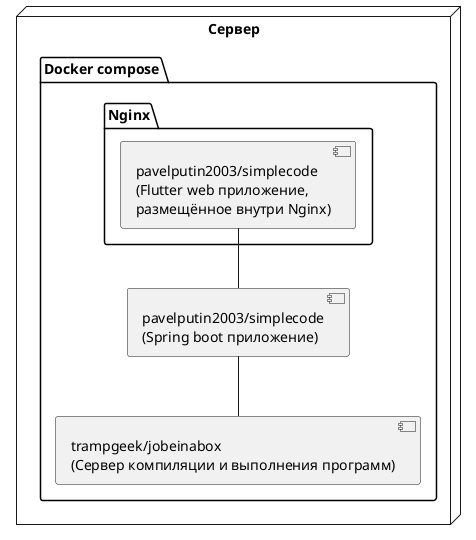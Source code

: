 @startuml диаграмма развёртывания

node "Сервер" {
    package "Docker compose" {
        package "Nginx" {
            component "pavelputin2003/simplecode\n(Flutter web приложение,\nразмещённое внутри Nginx)" as front
        }    
        component "pavelputin2003/simplecode\n(Spring boot приложение)" as back
        component "trampgeek/jobeinabox\n(Сервер компиляции и выполнения программ)" as jobe
    }
}

front -- back
back -- jobe

@enduml